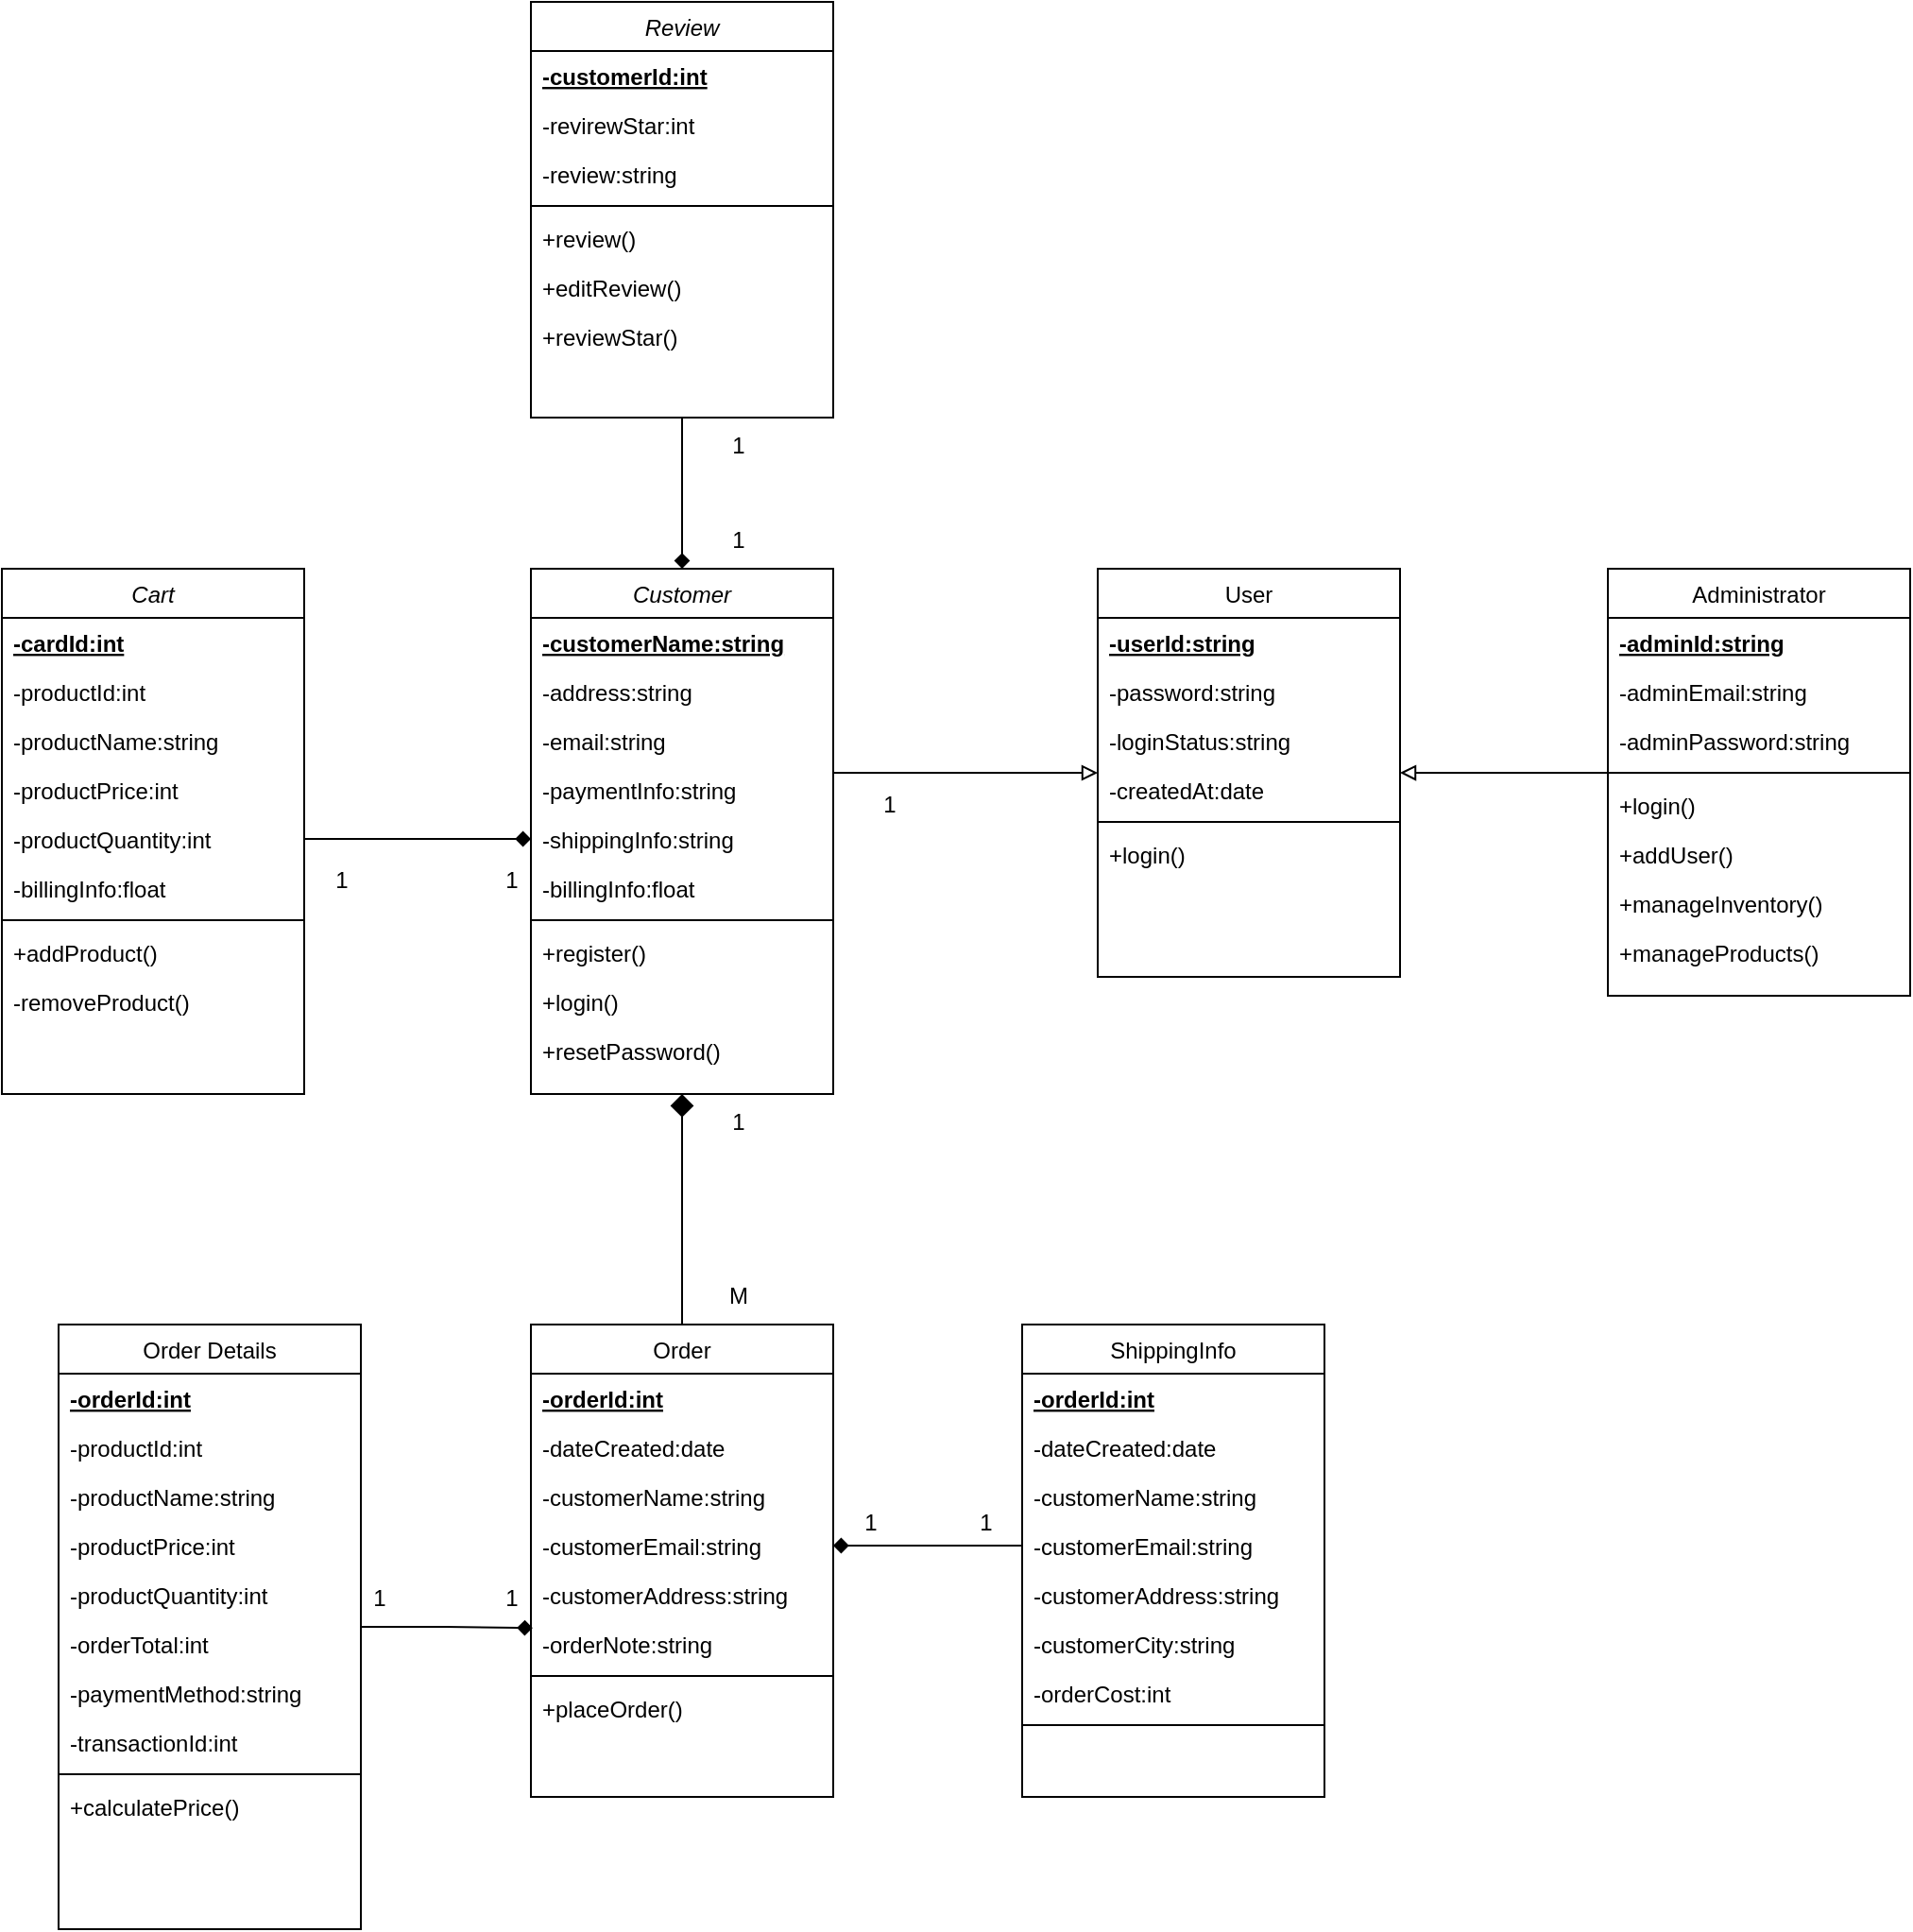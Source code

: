 <mxfile version="17.4.2" type="device"><diagram id="C5RBs43oDa-KdzZeNtuy" name="Page-1"><mxGraphModel dx="2253" dy="1963" grid="1" gridSize="10" guides="1" tooltips="1" connect="1" arrows="1" fold="1" page="1" pageScale="1" pageWidth="827" pageHeight="1169" math="0" shadow="0"><root><mxCell id="WIyWlLk6GJQsqaUBKTNV-0"/><mxCell id="WIyWlLk6GJQsqaUBKTNV-1" parent="WIyWlLk6GJQsqaUBKTNV-0"/><mxCell id="zkfFHV4jXpPFQw0GAbJ--0" value="Customer" style="swimlane;fontStyle=2;align=center;verticalAlign=top;childLayout=stackLayout;horizontal=1;startSize=26;horizontalStack=0;resizeParent=1;resizeLast=0;collapsible=1;marginBottom=0;rounded=0;shadow=0;strokeWidth=1;" parent="WIyWlLk6GJQsqaUBKTNV-1" vertex="1"><mxGeometry x="200" y="-50" width="160" height="278" as="geometry"><mxRectangle x="230" y="140" width="160" height="26" as="alternateBounds"/></mxGeometry></mxCell><mxCell id="zkfFHV4jXpPFQw0GAbJ--1" value="-customerName:string&#10;" style="text;align=left;verticalAlign=top;spacingLeft=4;spacingRight=4;overflow=hidden;rotatable=0;points=[[0,0.5],[1,0.5]];portConstraint=eastwest;fontStyle=5" parent="zkfFHV4jXpPFQw0GAbJ--0" vertex="1"><mxGeometry y="26" width="160" height="26" as="geometry"/></mxCell><mxCell id="zkfFHV4jXpPFQw0GAbJ--2" value="-address:string" style="text;align=left;verticalAlign=top;spacingLeft=4;spacingRight=4;overflow=hidden;rotatable=0;points=[[0,0.5],[1,0.5]];portConstraint=eastwest;rounded=0;shadow=0;html=0;" parent="zkfFHV4jXpPFQw0GAbJ--0" vertex="1"><mxGeometry y="52" width="160" height="26" as="geometry"/></mxCell><mxCell id="zkfFHV4jXpPFQw0GAbJ--3" value="-email:string" style="text;align=left;verticalAlign=top;spacingLeft=4;spacingRight=4;overflow=hidden;rotatable=0;points=[[0,0.5],[1,0.5]];portConstraint=eastwest;rounded=0;shadow=0;html=0;" parent="zkfFHV4jXpPFQw0GAbJ--0" vertex="1"><mxGeometry y="78" width="160" height="26" as="geometry"/></mxCell><mxCell id="zkfFHV4jXpPFQw0GAbJ--5" value="-paymentInfo:string" style="text;align=left;verticalAlign=top;spacingLeft=4;spacingRight=4;overflow=hidden;rotatable=0;points=[[0,0.5],[1,0.5]];portConstraint=eastwest;" parent="zkfFHV4jXpPFQw0GAbJ--0" vertex="1"><mxGeometry y="104" width="160" height="26" as="geometry"/></mxCell><mxCell id="cUxGJnmfs0u1-zABo4Ry-1" value="-shippingInfo:string" style="text;align=left;verticalAlign=top;spacingLeft=4;spacingRight=4;overflow=hidden;rotatable=0;points=[[0,0.5],[1,0.5]];portConstraint=eastwest;" parent="zkfFHV4jXpPFQw0GAbJ--0" vertex="1"><mxGeometry y="130" width="160" height="26" as="geometry"/></mxCell><mxCell id="cUxGJnmfs0u1-zABo4Ry-2" value="-billingInfo:float" style="text;align=left;verticalAlign=top;spacingLeft=4;spacingRight=4;overflow=hidden;rotatable=0;points=[[0,0.5],[1,0.5]];portConstraint=eastwest;" parent="zkfFHV4jXpPFQw0GAbJ--0" vertex="1"><mxGeometry y="156" width="160" height="26" as="geometry"/></mxCell><mxCell id="zkfFHV4jXpPFQw0GAbJ--4" value="" style="line;html=1;strokeWidth=1;align=left;verticalAlign=middle;spacingTop=-1;spacingLeft=3;spacingRight=3;rotatable=0;labelPosition=right;points=[];portConstraint=eastwest;" parent="zkfFHV4jXpPFQw0GAbJ--0" vertex="1"><mxGeometry y="182" width="160" height="8" as="geometry"/></mxCell><mxCell id="cUxGJnmfs0u1-zABo4Ry-0" value="+register()&#10;" style="text;align=left;verticalAlign=top;spacingLeft=4;spacingRight=4;overflow=hidden;rotatable=0;points=[[0,0.5],[1,0.5]];portConstraint=eastwest;rounded=0;shadow=0;html=0;" parent="zkfFHV4jXpPFQw0GAbJ--0" vertex="1"><mxGeometry y="190" width="160" height="26" as="geometry"/></mxCell><mxCell id="cUxGJnmfs0u1-zABo4Ry-3" value="+login()&#10;" style="text;align=left;verticalAlign=top;spacingLeft=4;spacingRight=4;overflow=hidden;rotatable=0;points=[[0,0.5],[1,0.5]];portConstraint=eastwest;rounded=0;shadow=0;html=0;" parent="zkfFHV4jXpPFQw0GAbJ--0" vertex="1"><mxGeometry y="216" width="160" height="26" as="geometry"/></mxCell><mxCell id="cUxGJnmfs0u1-zABo4Ry-4" value="+resetPassword()&#10;" style="text;align=left;verticalAlign=top;spacingLeft=4;spacingRight=4;overflow=hidden;rotatable=0;points=[[0,0.5],[1,0.5]];portConstraint=eastwest;rounded=0;shadow=0;html=0;" parent="zkfFHV4jXpPFQw0GAbJ--0" vertex="1"><mxGeometry y="242" width="160" height="26" as="geometry"/></mxCell><mxCell id="zkfFHV4jXpPFQw0GAbJ--6" value="Order" style="swimlane;fontStyle=0;align=center;verticalAlign=top;childLayout=stackLayout;horizontal=1;startSize=26;horizontalStack=0;resizeParent=1;resizeLast=0;collapsible=1;marginBottom=0;rounded=0;shadow=0;strokeWidth=1;" parent="WIyWlLk6GJQsqaUBKTNV-1" vertex="1"><mxGeometry x="200" y="350" width="160" height="250" as="geometry"><mxRectangle x="130" y="380" width="160" height="26" as="alternateBounds"/></mxGeometry></mxCell><mxCell id="zkfFHV4jXpPFQw0GAbJ--7" value="-orderId:int" style="text;align=left;verticalAlign=top;spacingLeft=4;spacingRight=4;overflow=hidden;rotatable=0;points=[[0,0.5],[1,0.5]];portConstraint=eastwest;fontStyle=5" parent="zkfFHV4jXpPFQw0GAbJ--6" vertex="1"><mxGeometry y="26" width="160" height="26" as="geometry"/></mxCell><mxCell id="zkfFHV4jXpPFQw0GAbJ--8" value="-dateCreated:date" style="text;align=left;verticalAlign=top;spacingLeft=4;spacingRight=4;overflow=hidden;rotatable=0;points=[[0,0.5],[1,0.5]];portConstraint=eastwest;rounded=0;shadow=0;html=0;" parent="zkfFHV4jXpPFQw0GAbJ--6" vertex="1"><mxGeometry y="52" width="160" height="26" as="geometry"/></mxCell><mxCell id="cUxGJnmfs0u1-zABo4Ry-16" value="-customerName:string" style="text;align=left;verticalAlign=top;spacingLeft=4;spacingRight=4;overflow=hidden;rotatable=0;points=[[0,0.5],[1,0.5]];portConstraint=eastwest;rounded=0;shadow=0;html=0;" parent="zkfFHV4jXpPFQw0GAbJ--6" vertex="1"><mxGeometry y="78" width="160" height="26" as="geometry"/></mxCell><mxCell id="zkfFHV4jXpPFQw0GAbJ--11" value="-customerEmail:string" style="text;align=left;verticalAlign=top;spacingLeft=4;spacingRight=4;overflow=hidden;rotatable=0;points=[[0,0.5],[1,0.5]];portConstraint=eastwest;" parent="zkfFHV4jXpPFQw0GAbJ--6" vertex="1"><mxGeometry y="104" width="160" height="26" as="geometry"/></mxCell><mxCell id="cUxGJnmfs0u1-zABo4Ry-17" value="-customerAddress:string" style="text;align=left;verticalAlign=top;spacingLeft=4;spacingRight=4;overflow=hidden;rotatable=0;points=[[0,0.5],[1,0.5]];portConstraint=eastwest;" parent="zkfFHV4jXpPFQw0GAbJ--6" vertex="1"><mxGeometry y="130" width="160" height="26" as="geometry"/></mxCell><mxCell id="cUxGJnmfs0u1-zABo4Ry-18" value="-orderNote:string" style="text;align=left;verticalAlign=top;spacingLeft=4;spacingRight=4;overflow=hidden;rotatable=0;points=[[0,0.5],[1,0.5]];portConstraint=eastwest;" parent="zkfFHV4jXpPFQw0GAbJ--6" vertex="1"><mxGeometry y="156" width="160" height="26" as="geometry"/></mxCell><mxCell id="zkfFHV4jXpPFQw0GAbJ--9" value="" style="line;html=1;strokeWidth=1;align=left;verticalAlign=middle;spacingTop=-1;spacingLeft=3;spacingRight=3;rotatable=0;labelPosition=right;points=[];portConstraint=eastwest;" parent="zkfFHV4jXpPFQw0GAbJ--6" vertex="1"><mxGeometry y="182" width="160" height="8" as="geometry"/></mxCell><mxCell id="cUxGJnmfs0u1-zABo4Ry-19" value="+placeOrder()" style="text;align=left;verticalAlign=top;spacingLeft=4;spacingRight=4;overflow=hidden;rotatable=0;points=[[0,0.5],[1,0.5]];portConstraint=eastwest;" parent="zkfFHV4jXpPFQw0GAbJ--6" vertex="1"><mxGeometry y="190" width="160" height="26" as="geometry"/></mxCell><mxCell id="zkfFHV4jXpPFQw0GAbJ--12" value="" style="endArrow=diamond;endSize=10;endFill=1;shadow=0;strokeWidth=1;rounded=0;edgeStyle=elbowEdgeStyle;elbow=vertical;" parent="WIyWlLk6GJQsqaUBKTNV-1" source="zkfFHV4jXpPFQw0GAbJ--6" target="zkfFHV4jXpPFQw0GAbJ--0" edge="1"><mxGeometry width="160" relative="1" as="geometry"><mxPoint x="200" y="203" as="sourcePoint"/><mxPoint x="200" y="203" as="targetPoint"/></mxGeometry></mxCell><mxCell id="zkfFHV4jXpPFQw0GAbJ--17" value="User" style="swimlane;fontStyle=0;align=center;verticalAlign=top;childLayout=stackLayout;horizontal=1;startSize=26;horizontalStack=0;resizeParent=1;resizeLast=0;collapsible=1;marginBottom=0;rounded=0;shadow=0;strokeWidth=1;" parent="WIyWlLk6GJQsqaUBKTNV-1" vertex="1"><mxGeometry x="500" y="-50" width="160" height="216" as="geometry"><mxRectangle x="550" y="140" width="160" height="26" as="alternateBounds"/></mxGeometry></mxCell><mxCell id="zkfFHV4jXpPFQw0GAbJ--18" value="-userId:string" style="text;align=left;verticalAlign=top;spacingLeft=4;spacingRight=4;overflow=hidden;rotatable=0;points=[[0,0.5],[1,0.5]];portConstraint=eastwest;fontStyle=5" parent="zkfFHV4jXpPFQw0GAbJ--17" vertex="1"><mxGeometry y="26" width="160" height="26" as="geometry"/></mxCell><mxCell id="zkfFHV4jXpPFQw0GAbJ--19" value="-password:string" style="text;align=left;verticalAlign=top;spacingLeft=4;spacingRight=4;overflow=hidden;rotatable=0;points=[[0,0.5],[1,0.5]];portConstraint=eastwest;rounded=0;shadow=0;html=0;" parent="zkfFHV4jXpPFQw0GAbJ--17" vertex="1"><mxGeometry y="52" width="160" height="26" as="geometry"/></mxCell><mxCell id="zkfFHV4jXpPFQw0GAbJ--20" value="-loginStatus:string" style="text;align=left;verticalAlign=top;spacingLeft=4;spacingRight=4;overflow=hidden;rotatable=0;points=[[0,0.5],[1,0.5]];portConstraint=eastwest;rounded=0;shadow=0;html=0;" parent="zkfFHV4jXpPFQw0GAbJ--17" vertex="1"><mxGeometry y="78" width="160" height="26" as="geometry"/></mxCell><mxCell id="zkfFHV4jXpPFQw0GAbJ--21" value="-createdAt:date" style="text;align=left;verticalAlign=top;spacingLeft=4;spacingRight=4;overflow=hidden;rotatable=0;points=[[0,0.5],[1,0.5]];portConstraint=eastwest;rounded=0;shadow=0;html=0;" parent="zkfFHV4jXpPFQw0GAbJ--17" vertex="1"><mxGeometry y="104" width="160" height="26" as="geometry"/></mxCell><mxCell id="zkfFHV4jXpPFQw0GAbJ--23" value="" style="line;html=1;strokeWidth=1;align=left;verticalAlign=middle;spacingTop=-1;spacingLeft=3;spacingRight=3;rotatable=0;labelPosition=right;points=[];portConstraint=eastwest;" parent="zkfFHV4jXpPFQw0GAbJ--17" vertex="1"><mxGeometry y="130" width="160" height="8" as="geometry"/></mxCell><mxCell id="zkfFHV4jXpPFQw0GAbJ--24" value="+login()" style="text;align=left;verticalAlign=top;spacingLeft=4;spacingRight=4;overflow=hidden;rotatable=0;points=[[0,0.5],[1,0.5]];portConstraint=eastwest;" parent="zkfFHV4jXpPFQw0GAbJ--17" vertex="1"><mxGeometry y="138" width="160" height="26" as="geometry"/></mxCell><mxCell id="zkfFHV4jXpPFQw0GAbJ--26" value="" style="endArrow=block;shadow=0;strokeWidth=1;rounded=0;endFill=0;edgeStyle=elbowEdgeStyle;elbow=vertical;" parent="WIyWlLk6GJQsqaUBKTNV-1" source="zkfFHV4jXpPFQw0GAbJ--0" target="zkfFHV4jXpPFQw0GAbJ--17" edge="1"><mxGeometry x="0.5" y="41" relative="1" as="geometry"><mxPoint x="380" y="192" as="sourcePoint"/><mxPoint x="540" y="192" as="targetPoint"/><mxPoint x="-40" y="32" as="offset"/></mxGeometry></mxCell><mxCell id="cUxGJnmfs0u1-zABo4Ry-5" value="Administrator" style="swimlane;fontStyle=0;align=center;verticalAlign=top;childLayout=stackLayout;horizontal=1;startSize=26;horizontalStack=0;resizeParent=1;resizeLast=0;collapsible=1;marginBottom=0;rounded=0;shadow=0;strokeWidth=1;" parent="WIyWlLk6GJQsqaUBKTNV-1" vertex="1"><mxGeometry x="770" y="-50" width="160" height="226" as="geometry"><mxRectangle x="550" y="140" width="160" height="26" as="alternateBounds"/></mxGeometry></mxCell><mxCell id="cUxGJnmfs0u1-zABo4Ry-6" value="-adminId:string" style="text;align=left;verticalAlign=top;spacingLeft=4;spacingRight=4;overflow=hidden;rotatable=0;points=[[0,0.5],[1,0.5]];portConstraint=eastwest;fontStyle=5" parent="cUxGJnmfs0u1-zABo4Ry-5" vertex="1"><mxGeometry y="26" width="160" height="26" as="geometry"/></mxCell><mxCell id="cUxGJnmfs0u1-zABo4Ry-7" value="-adminEmail:string" style="text;align=left;verticalAlign=top;spacingLeft=4;spacingRight=4;overflow=hidden;rotatable=0;points=[[0,0.5],[1,0.5]];portConstraint=eastwest;rounded=0;shadow=0;html=0;" parent="cUxGJnmfs0u1-zABo4Ry-5" vertex="1"><mxGeometry y="52" width="160" height="26" as="geometry"/></mxCell><mxCell id="cUxGJnmfs0u1-zABo4Ry-8" value="-adminPassword:string" style="text;align=left;verticalAlign=top;spacingLeft=4;spacingRight=4;overflow=hidden;rotatable=0;points=[[0,0.5],[1,0.5]];portConstraint=eastwest;rounded=0;shadow=0;html=0;" parent="cUxGJnmfs0u1-zABo4Ry-5" vertex="1"><mxGeometry y="78" width="160" height="26" as="geometry"/></mxCell><mxCell id="cUxGJnmfs0u1-zABo4Ry-10" value="" style="line;html=1;strokeWidth=1;align=left;verticalAlign=middle;spacingTop=-1;spacingLeft=3;spacingRight=3;rotatable=0;labelPosition=right;points=[];portConstraint=eastwest;" parent="cUxGJnmfs0u1-zABo4Ry-5" vertex="1"><mxGeometry y="104" width="160" height="8" as="geometry"/></mxCell><mxCell id="cUxGJnmfs0u1-zABo4Ry-11" value="+login()&#10;" style="text;align=left;verticalAlign=top;spacingLeft=4;spacingRight=4;overflow=hidden;rotatable=0;points=[[0,0.5],[1,0.5]];portConstraint=eastwest;" parent="cUxGJnmfs0u1-zABo4Ry-5" vertex="1"><mxGeometry y="112" width="160" height="26" as="geometry"/></mxCell><mxCell id="cUxGJnmfs0u1-zABo4Ry-12" value="+addUser()&#10;" style="text;align=left;verticalAlign=top;spacingLeft=4;spacingRight=4;overflow=hidden;rotatable=0;points=[[0,0.5],[1,0.5]];portConstraint=eastwest;" parent="cUxGJnmfs0u1-zABo4Ry-5" vertex="1"><mxGeometry y="138" width="160" height="26" as="geometry"/></mxCell><mxCell id="cUxGJnmfs0u1-zABo4Ry-13" value="+manageInventory()&#10;" style="text;align=left;verticalAlign=top;spacingLeft=4;spacingRight=4;overflow=hidden;rotatable=0;points=[[0,0.5],[1,0.5]];portConstraint=eastwest;" parent="cUxGJnmfs0u1-zABo4Ry-5" vertex="1"><mxGeometry y="164" width="160" height="26" as="geometry"/></mxCell><mxCell id="cUxGJnmfs0u1-zABo4Ry-14" value="+manageProducts()&#10;" style="text;align=left;verticalAlign=top;spacingLeft=4;spacingRight=4;overflow=hidden;rotatable=0;points=[[0,0.5],[1,0.5]];portConstraint=eastwest;" parent="cUxGJnmfs0u1-zABo4Ry-5" vertex="1"><mxGeometry y="190" width="160" height="36" as="geometry"/></mxCell><mxCell id="cUxGJnmfs0u1-zABo4Ry-15" style="edgeStyle=orthogonalEdgeStyle;rounded=0;orthogonalLoop=1;jettySize=auto;html=1;entryX=1;entryY=0.154;entryDx=0;entryDy=0;entryPerimeter=0;endArrow=block;endFill=0;" parent="WIyWlLk6GJQsqaUBKTNV-1" source="cUxGJnmfs0u1-zABo4Ry-10" target="zkfFHV4jXpPFQw0GAbJ--21" edge="1"><mxGeometry relative="1" as="geometry"/></mxCell><mxCell id="cUxGJnmfs0u1-zABo4Ry-20" value="ShippingInfo" style="swimlane;fontStyle=0;align=center;verticalAlign=top;childLayout=stackLayout;horizontal=1;startSize=26;horizontalStack=0;resizeParent=1;resizeLast=0;collapsible=1;marginBottom=0;rounded=0;shadow=0;strokeWidth=1;" parent="WIyWlLk6GJQsqaUBKTNV-1" vertex="1"><mxGeometry x="460" y="350" width="160" height="250" as="geometry"><mxRectangle x="130" y="380" width="160" height="26" as="alternateBounds"/></mxGeometry></mxCell><mxCell id="cUxGJnmfs0u1-zABo4Ry-21" value="-orderId:int" style="text;align=left;verticalAlign=top;spacingLeft=4;spacingRight=4;overflow=hidden;rotatable=0;points=[[0,0.5],[1,0.5]];portConstraint=eastwest;fontStyle=5" parent="cUxGJnmfs0u1-zABo4Ry-20" vertex="1"><mxGeometry y="26" width="160" height="26" as="geometry"/></mxCell><mxCell id="cUxGJnmfs0u1-zABo4Ry-22" value="-dateCreated:date" style="text;align=left;verticalAlign=top;spacingLeft=4;spacingRight=4;overflow=hidden;rotatable=0;points=[[0,0.5],[1,0.5]];portConstraint=eastwest;rounded=0;shadow=0;html=0;" parent="cUxGJnmfs0u1-zABo4Ry-20" vertex="1"><mxGeometry y="52" width="160" height="26" as="geometry"/></mxCell><mxCell id="cUxGJnmfs0u1-zABo4Ry-23" value="-customerName:string" style="text;align=left;verticalAlign=top;spacingLeft=4;spacingRight=4;overflow=hidden;rotatable=0;points=[[0,0.5],[1,0.5]];portConstraint=eastwest;rounded=0;shadow=0;html=0;" parent="cUxGJnmfs0u1-zABo4Ry-20" vertex="1"><mxGeometry y="78" width="160" height="26" as="geometry"/></mxCell><mxCell id="cUxGJnmfs0u1-zABo4Ry-24" value="-customerEmail:string" style="text;align=left;verticalAlign=top;spacingLeft=4;spacingRight=4;overflow=hidden;rotatable=0;points=[[0,0.5],[1,0.5]];portConstraint=eastwest;" parent="cUxGJnmfs0u1-zABo4Ry-20" vertex="1"><mxGeometry y="104" width="160" height="26" as="geometry"/></mxCell><mxCell id="cUxGJnmfs0u1-zABo4Ry-25" value="-customerAddress:string" style="text;align=left;verticalAlign=top;spacingLeft=4;spacingRight=4;overflow=hidden;rotatable=0;points=[[0,0.5],[1,0.5]];portConstraint=eastwest;" parent="cUxGJnmfs0u1-zABo4Ry-20" vertex="1"><mxGeometry y="130" width="160" height="26" as="geometry"/></mxCell><mxCell id="cUxGJnmfs0u1-zABo4Ry-29" value="-customerCity:string" style="text;align=left;verticalAlign=top;spacingLeft=4;spacingRight=4;overflow=hidden;rotatable=0;points=[[0,0.5],[1,0.5]];portConstraint=eastwest;" parent="cUxGJnmfs0u1-zABo4Ry-20" vertex="1"><mxGeometry y="156" width="160" height="26" as="geometry"/></mxCell><mxCell id="cUxGJnmfs0u1-zABo4Ry-31" value="-orderCost:int" style="text;align=left;verticalAlign=top;spacingLeft=4;spacingRight=4;overflow=hidden;rotatable=0;points=[[0,0.5],[1,0.5]];portConstraint=eastwest;" parent="cUxGJnmfs0u1-zABo4Ry-20" vertex="1"><mxGeometry y="182" width="160" height="26" as="geometry"/></mxCell><mxCell id="cUxGJnmfs0u1-zABo4Ry-27" value="" style="line;html=1;strokeWidth=1;align=left;verticalAlign=middle;spacingTop=-1;spacingLeft=3;spacingRight=3;rotatable=0;labelPosition=right;points=[];portConstraint=eastwest;" parent="cUxGJnmfs0u1-zABo4Ry-20" vertex="1"><mxGeometry y="208" width="160" height="8" as="geometry"/></mxCell><mxCell id="cUxGJnmfs0u1-zABo4Ry-30" style="edgeStyle=orthogonalEdgeStyle;rounded=0;orthogonalLoop=1;jettySize=auto;html=1;entryX=1;entryY=0.5;entryDx=0;entryDy=0;endArrow=diamond;endFill=1;" parent="WIyWlLk6GJQsqaUBKTNV-1" source="cUxGJnmfs0u1-zABo4Ry-24" target="zkfFHV4jXpPFQw0GAbJ--11" edge="1"><mxGeometry relative="1" as="geometry"/></mxCell><mxCell id="cUxGJnmfs0u1-zABo4Ry-41" style="edgeStyle=orthogonalEdgeStyle;rounded=0;orthogonalLoop=1;jettySize=auto;html=1;entryX=0.006;entryY=0.176;entryDx=0;entryDy=0;endArrow=diamond;endFill=1;entryPerimeter=0;" parent="WIyWlLk6GJQsqaUBKTNV-1" source="cUxGJnmfs0u1-zABo4Ry-32" target="cUxGJnmfs0u1-zABo4Ry-18" edge="1"><mxGeometry relative="1" as="geometry"/></mxCell><mxCell id="cUxGJnmfs0u1-zABo4Ry-32" value="Order Details" style="swimlane;fontStyle=0;align=center;verticalAlign=top;childLayout=stackLayout;horizontal=1;startSize=26;horizontalStack=0;resizeParent=1;resizeLast=0;collapsible=1;marginBottom=0;rounded=0;shadow=0;strokeWidth=1;" parent="WIyWlLk6GJQsqaUBKTNV-1" vertex="1"><mxGeometry x="-50" y="350" width="160" height="320" as="geometry"><mxRectangle x="130" y="380" width="160" height="26" as="alternateBounds"/></mxGeometry></mxCell><mxCell id="cUxGJnmfs0u1-zABo4Ry-33" value="-orderId:int" style="text;align=left;verticalAlign=top;spacingLeft=4;spacingRight=4;overflow=hidden;rotatable=0;points=[[0,0.5],[1,0.5]];portConstraint=eastwest;fontStyle=5" parent="cUxGJnmfs0u1-zABo4Ry-32" vertex="1"><mxGeometry y="26" width="160" height="26" as="geometry"/></mxCell><mxCell id="cUxGJnmfs0u1-zABo4Ry-34" value="-productId:int" style="text;align=left;verticalAlign=top;spacingLeft=4;spacingRight=4;overflow=hidden;rotatable=0;points=[[0,0.5],[1,0.5]];portConstraint=eastwest;rounded=0;shadow=0;html=0;" parent="cUxGJnmfs0u1-zABo4Ry-32" vertex="1"><mxGeometry y="52" width="160" height="26" as="geometry"/></mxCell><mxCell id="cUxGJnmfs0u1-zABo4Ry-35" value="-productName:string" style="text;align=left;verticalAlign=top;spacingLeft=4;spacingRight=4;overflow=hidden;rotatable=0;points=[[0,0.5],[1,0.5]];portConstraint=eastwest;rounded=0;shadow=0;html=0;" parent="cUxGJnmfs0u1-zABo4Ry-32" vertex="1"><mxGeometry y="78" width="160" height="26" as="geometry"/></mxCell><mxCell id="cUxGJnmfs0u1-zABo4Ry-36" value="-productPrice:int" style="text;align=left;verticalAlign=top;spacingLeft=4;spacingRight=4;overflow=hidden;rotatable=0;points=[[0,0.5],[1,0.5]];portConstraint=eastwest;" parent="cUxGJnmfs0u1-zABo4Ry-32" vertex="1"><mxGeometry y="104" width="160" height="26" as="geometry"/></mxCell><mxCell id="cUxGJnmfs0u1-zABo4Ry-37" value="-productQuantity:int" style="text;align=left;verticalAlign=top;spacingLeft=4;spacingRight=4;overflow=hidden;rotatable=0;points=[[0,0.5],[1,0.5]];portConstraint=eastwest;" parent="cUxGJnmfs0u1-zABo4Ry-32" vertex="1"><mxGeometry y="130" width="160" height="26" as="geometry"/></mxCell><mxCell id="cUxGJnmfs0u1-zABo4Ry-38" value="-orderTotal:int" style="text;align=left;verticalAlign=top;spacingLeft=4;spacingRight=4;overflow=hidden;rotatable=0;points=[[0,0.5],[1,0.5]];portConstraint=eastwest;" parent="cUxGJnmfs0u1-zABo4Ry-32" vertex="1"><mxGeometry y="156" width="160" height="26" as="geometry"/></mxCell><mxCell id="cUxGJnmfs0u1-zABo4Ry-39" value="-paymentMethod:string" style="text;align=left;verticalAlign=top;spacingLeft=4;spacingRight=4;overflow=hidden;rotatable=0;points=[[0,0.5],[1,0.5]];portConstraint=eastwest;" parent="cUxGJnmfs0u1-zABo4Ry-32" vertex="1"><mxGeometry y="182" width="160" height="26" as="geometry"/></mxCell><mxCell id="cUxGJnmfs0u1-zABo4Ry-55" value="-transactionId:int" style="text;align=left;verticalAlign=top;spacingLeft=4;spacingRight=4;overflow=hidden;rotatable=0;points=[[0,0.5],[1,0.5]];portConstraint=eastwest;" parent="cUxGJnmfs0u1-zABo4Ry-32" vertex="1"><mxGeometry y="208" width="160" height="26" as="geometry"/></mxCell><mxCell id="cUxGJnmfs0u1-zABo4Ry-40" value="" style="line;html=1;strokeWidth=1;align=left;verticalAlign=middle;spacingTop=-1;spacingLeft=3;spacingRight=3;rotatable=0;labelPosition=right;points=[];portConstraint=eastwest;" parent="cUxGJnmfs0u1-zABo4Ry-32" vertex="1"><mxGeometry y="234" width="160" height="8" as="geometry"/></mxCell><mxCell id="cUxGJnmfs0u1-zABo4Ry-42" value="+calculatePrice()" style="text;align=left;verticalAlign=top;spacingLeft=4;spacingRight=4;overflow=hidden;rotatable=0;points=[[0,0.5],[1,0.5]];portConstraint=eastwest;" parent="cUxGJnmfs0u1-zABo4Ry-32" vertex="1"><mxGeometry y="242" width="160" height="26" as="geometry"/></mxCell><mxCell id="cUxGJnmfs0u1-zABo4Ry-43" value="Cart" style="swimlane;fontStyle=2;align=center;verticalAlign=top;childLayout=stackLayout;horizontal=1;startSize=26;horizontalStack=0;resizeParent=1;resizeLast=0;collapsible=1;marginBottom=0;rounded=0;shadow=0;strokeWidth=1;" parent="WIyWlLk6GJQsqaUBKTNV-1" vertex="1"><mxGeometry x="-80" y="-50" width="160" height="278" as="geometry"><mxRectangle x="230" y="140" width="160" height="26" as="alternateBounds"/></mxGeometry></mxCell><mxCell id="cUxGJnmfs0u1-zABo4Ry-44" value="-cardId:int" style="text;align=left;verticalAlign=top;spacingLeft=4;spacingRight=4;overflow=hidden;rotatable=0;points=[[0,0.5],[1,0.5]];portConstraint=eastwest;fontStyle=5" parent="cUxGJnmfs0u1-zABo4Ry-43" vertex="1"><mxGeometry y="26" width="160" height="26" as="geometry"/></mxCell><mxCell id="cUxGJnmfs0u1-zABo4Ry-45" value="-productId:int" style="text;align=left;verticalAlign=top;spacingLeft=4;spacingRight=4;overflow=hidden;rotatable=0;points=[[0,0.5],[1,0.5]];portConstraint=eastwest;rounded=0;shadow=0;html=0;" parent="cUxGJnmfs0u1-zABo4Ry-43" vertex="1"><mxGeometry y="52" width="160" height="26" as="geometry"/></mxCell><mxCell id="cUxGJnmfs0u1-zABo4Ry-46" value="-productName:string" style="text;align=left;verticalAlign=top;spacingLeft=4;spacingRight=4;overflow=hidden;rotatable=0;points=[[0,0.5],[1,0.5]];portConstraint=eastwest;rounded=0;shadow=0;html=0;" parent="cUxGJnmfs0u1-zABo4Ry-43" vertex="1"><mxGeometry y="78" width="160" height="26" as="geometry"/></mxCell><mxCell id="cUxGJnmfs0u1-zABo4Ry-47" value="-productPrice:int" style="text;align=left;verticalAlign=top;spacingLeft=4;spacingRight=4;overflow=hidden;rotatable=0;points=[[0,0.5],[1,0.5]];portConstraint=eastwest;" parent="cUxGJnmfs0u1-zABo4Ry-43" vertex="1"><mxGeometry y="104" width="160" height="26" as="geometry"/></mxCell><mxCell id="cUxGJnmfs0u1-zABo4Ry-48" value="-productQuantity:int " style="text;align=left;verticalAlign=top;spacingLeft=4;spacingRight=4;overflow=hidden;rotatable=0;points=[[0,0.5],[1,0.5]];portConstraint=eastwest;" parent="cUxGJnmfs0u1-zABo4Ry-43" vertex="1"><mxGeometry y="130" width="160" height="26" as="geometry"/></mxCell><mxCell id="cUxGJnmfs0u1-zABo4Ry-49" value="-billingInfo:float" style="text;align=left;verticalAlign=top;spacingLeft=4;spacingRight=4;overflow=hidden;rotatable=0;points=[[0,0.5],[1,0.5]];portConstraint=eastwest;" parent="cUxGJnmfs0u1-zABo4Ry-43" vertex="1"><mxGeometry y="156" width="160" height="26" as="geometry"/></mxCell><mxCell id="cUxGJnmfs0u1-zABo4Ry-50" value="" style="line;html=1;strokeWidth=1;align=left;verticalAlign=middle;spacingTop=-1;spacingLeft=3;spacingRight=3;rotatable=0;labelPosition=right;points=[];portConstraint=eastwest;" parent="cUxGJnmfs0u1-zABo4Ry-43" vertex="1"><mxGeometry y="182" width="160" height="8" as="geometry"/></mxCell><mxCell id="cUxGJnmfs0u1-zABo4Ry-51" value="+addProduct()" style="text;align=left;verticalAlign=top;spacingLeft=4;spacingRight=4;overflow=hidden;rotatable=0;points=[[0,0.5],[1,0.5]];portConstraint=eastwest;rounded=0;shadow=0;html=0;" parent="cUxGJnmfs0u1-zABo4Ry-43" vertex="1"><mxGeometry y="190" width="160" height="26" as="geometry"/></mxCell><mxCell id="cUxGJnmfs0u1-zABo4Ry-52" value="-removeProduct()" style="text;align=left;verticalAlign=top;spacingLeft=4;spacingRight=4;overflow=hidden;rotatable=0;points=[[0,0.5],[1,0.5]];portConstraint=eastwest;rounded=0;shadow=0;html=0;" parent="cUxGJnmfs0u1-zABo4Ry-43" vertex="1"><mxGeometry y="216" width="160" height="26" as="geometry"/></mxCell><mxCell id="cUxGJnmfs0u1-zABo4Ry-56" style="edgeStyle=orthogonalEdgeStyle;rounded=0;orthogonalLoop=1;jettySize=auto;html=1;entryX=0;entryY=0.5;entryDx=0;entryDy=0;endArrow=diamond;endFill=1;" parent="WIyWlLk6GJQsqaUBKTNV-1" source="cUxGJnmfs0u1-zABo4Ry-48" target="cUxGJnmfs0u1-zABo4Ry-1" edge="1"><mxGeometry relative="1" as="geometry"/></mxCell><mxCell id="cUxGJnmfs0u1-zABo4Ry-57" value="1" style="text;html=1;strokeColor=none;fillColor=none;align=center;verticalAlign=middle;whiteSpace=wrap;rounded=0;" parent="WIyWlLk6GJQsqaUBKTNV-1" vertex="1"><mxGeometry x="280" y="228" width="60" height="30" as="geometry"/></mxCell><mxCell id="cUxGJnmfs0u1-zABo4Ry-58" value="M" style="text;html=1;strokeColor=none;fillColor=none;align=center;verticalAlign=middle;whiteSpace=wrap;rounded=0;" parent="WIyWlLk6GJQsqaUBKTNV-1" vertex="1"><mxGeometry x="280" y="320" width="60" height="30" as="geometry"/></mxCell><mxCell id="cUxGJnmfs0u1-zABo4Ry-59" value="1" style="text;html=1;strokeColor=none;fillColor=none;align=center;verticalAlign=middle;whiteSpace=wrap;rounded=0;" parent="WIyWlLk6GJQsqaUBKTNV-1" vertex="1"><mxGeometry x="411" y="440" width="60" height="30" as="geometry"/></mxCell><mxCell id="cUxGJnmfs0u1-zABo4Ry-60" value="1" style="text;html=1;strokeColor=none;fillColor=none;align=center;verticalAlign=middle;whiteSpace=wrap;rounded=0;" parent="WIyWlLk6GJQsqaUBKTNV-1" vertex="1"><mxGeometry x="350" y="440" width="60" height="30" as="geometry"/></mxCell><mxCell id="cUxGJnmfs0u1-zABo4Ry-61" value="1" style="text;html=1;strokeColor=none;fillColor=none;align=center;verticalAlign=middle;whiteSpace=wrap;rounded=0;" parent="WIyWlLk6GJQsqaUBKTNV-1" vertex="1"><mxGeometry x="90" y="480" width="60" height="30" as="geometry"/></mxCell><mxCell id="cUxGJnmfs0u1-zABo4Ry-62" value="1" style="text;html=1;strokeColor=none;fillColor=none;align=center;verticalAlign=middle;whiteSpace=wrap;rounded=0;" parent="WIyWlLk6GJQsqaUBKTNV-1" vertex="1"><mxGeometry x="160" y="480" width="60" height="30" as="geometry"/></mxCell><mxCell id="cUxGJnmfs0u1-zABo4Ry-63" value="1" style="text;html=1;strokeColor=none;fillColor=none;align=center;verticalAlign=middle;whiteSpace=wrap;rounded=0;" parent="WIyWlLk6GJQsqaUBKTNV-1" vertex="1"><mxGeometry x="160" y="100" width="60" height="30" as="geometry"/></mxCell><mxCell id="cUxGJnmfs0u1-zABo4Ry-64" value="1" style="text;html=1;strokeColor=none;fillColor=none;align=center;verticalAlign=middle;whiteSpace=wrap;rounded=0;" parent="WIyWlLk6GJQsqaUBKTNV-1" vertex="1"><mxGeometry x="70" y="100" width="60" height="30" as="geometry"/></mxCell><mxCell id="cUxGJnmfs0u1-zABo4Ry-65" value="1" style="text;html=1;strokeColor=none;fillColor=none;align=center;verticalAlign=middle;whiteSpace=wrap;rounded=0;" parent="WIyWlLk6GJQsqaUBKTNV-1" vertex="1"><mxGeometry x="280" y="-80" width="60" height="30" as="geometry"/></mxCell><mxCell id="cUxGJnmfs0u1-zABo4Ry-66" value="1" style="text;html=1;strokeColor=none;fillColor=none;align=center;verticalAlign=middle;whiteSpace=wrap;rounded=0;" parent="WIyWlLk6GJQsqaUBKTNV-1" vertex="1"><mxGeometry x="360" y="60" width="60" height="30" as="geometry"/></mxCell><mxCell id="3cW246k8WR3z5k7Xfs4m-11" style="edgeStyle=orthogonalEdgeStyle;rounded=0;orthogonalLoop=1;jettySize=auto;html=1;entryX=0.5;entryY=0;entryDx=0;entryDy=0;endArrow=diamond;endFill=1;" parent="WIyWlLk6GJQsqaUBKTNV-1" source="3cW246k8WR3z5k7Xfs4m-0" target="zkfFHV4jXpPFQw0GAbJ--0" edge="1"><mxGeometry relative="1" as="geometry"/></mxCell><mxCell id="3cW246k8WR3z5k7Xfs4m-0" value="Review" style="swimlane;fontStyle=2;align=center;verticalAlign=top;childLayout=stackLayout;horizontal=1;startSize=26;horizontalStack=0;resizeParent=1;resizeLast=0;collapsible=1;marginBottom=0;rounded=0;shadow=0;strokeWidth=1;" parent="WIyWlLk6GJQsqaUBKTNV-1" vertex="1"><mxGeometry x="200" y="-350" width="160" height="220" as="geometry"><mxRectangle x="230" y="140" width="160" height="26" as="alternateBounds"/></mxGeometry></mxCell><mxCell id="3cW246k8WR3z5k7Xfs4m-1" value="-customerId:int&#10;" style="text;align=left;verticalAlign=top;spacingLeft=4;spacingRight=4;overflow=hidden;rotatable=0;points=[[0,0.5],[1,0.5]];portConstraint=eastwest;fontStyle=5" parent="3cW246k8WR3z5k7Xfs4m-0" vertex="1"><mxGeometry y="26" width="160" height="26" as="geometry"/></mxCell><mxCell id="3cW246k8WR3z5k7Xfs4m-2" value="-revirewStar:int" style="text;align=left;verticalAlign=top;spacingLeft=4;spacingRight=4;overflow=hidden;rotatable=0;points=[[0,0.5],[1,0.5]];portConstraint=eastwest;rounded=0;shadow=0;html=0;" parent="3cW246k8WR3z5k7Xfs4m-0" vertex="1"><mxGeometry y="52" width="160" height="26" as="geometry"/></mxCell><mxCell id="3cW246k8WR3z5k7Xfs4m-3" value="-review:string" style="text;align=left;verticalAlign=top;spacingLeft=4;spacingRight=4;overflow=hidden;rotatable=0;points=[[0,0.5],[1,0.5]];portConstraint=eastwest;rounded=0;shadow=0;html=0;" parent="3cW246k8WR3z5k7Xfs4m-0" vertex="1"><mxGeometry y="78" width="160" height="26" as="geometry"/></mxCell><mxCell id="3cW246k8WR3z5k7Xfs4m-7" value="" style="line;html=1;strokeWidth=1;align=left;verticalAlign=middle;spacingTop=-1;spacingLeft=3;spacingRight=3;rotatable=0;labelPosition=right;points=[];portConstraint=eastwest;" parent="3cW246k8WR3z5k7Xfs4m-0" vertex="1"><mxGeometry y="104" width="160" height="8" as="geometry"/></mxCell><mxCell id="3cW246k8WR3z5k7Xfs4m-8" value="+review()&#10;" style="text;align=left;verticalAlign=top;spacingLeft=4;spacingRight=4;overflow=hidden;rotatable=0;points=[[0,0.5],[1,0.5]];portConstraint=eastwest;rounded=0;shadow=0;html=0;" parent="3cW246k8WR3z5k7Xfs4m-0" vertex="1"><mxGeometry y="112" width="160" height="26" as="geometry"/></mxCell><mxCell id="3cW246k8WR3z5k7Xfs4m-9" value="+editReview()&#10;" style="text;align=left;verticalAlign=top;spacingLeft=4;spacingRight=4;overflow=hidden;rotatable=0;points=[[0,0.5],[1,0.5]];portConstraint=eastwest;rounded=0;shadow=0;html=0;" parent="3cW246k8WR3z5k7Xfs4m-0" vertex="1"><mxGeometry y="138" width="160" height="26" as="geometry"/></mxCell><mxCell id="3cW246k8WR3z5k7Xfs4m-10" value="+reviewStar()&#10;" style="text;align=left;verticalAlign=top;spacingLeft=4;spacingRight=4;overflow=hidden;rotatable=0;points=[[0,0.5],[1,0.5]];portConstraint=eastwest;rounded=0;shadow=0;html=0;" parent="3cW246k8WR3z5k7Xfs4m-0" vertex="1"><mxGeometry y="164" width="160" height="26" as="geometry"/></mxCell><mxCell id="3cW246k8WR3z5k7Xfs4m-12" value="1" style="text;html=1;strokeColor=none;fillColor=none;align=center;verticalAlign=middle;whiteSpace=wrap;rounded=0;" parent="WIyWlLk6GJQsqaUBKTNV-1" vertex="1"><mxGeometry x="280" y="-130" width="60" height="30" as="geometry"/></mxCell></root></mxGraphModel></diagram></mxfile>